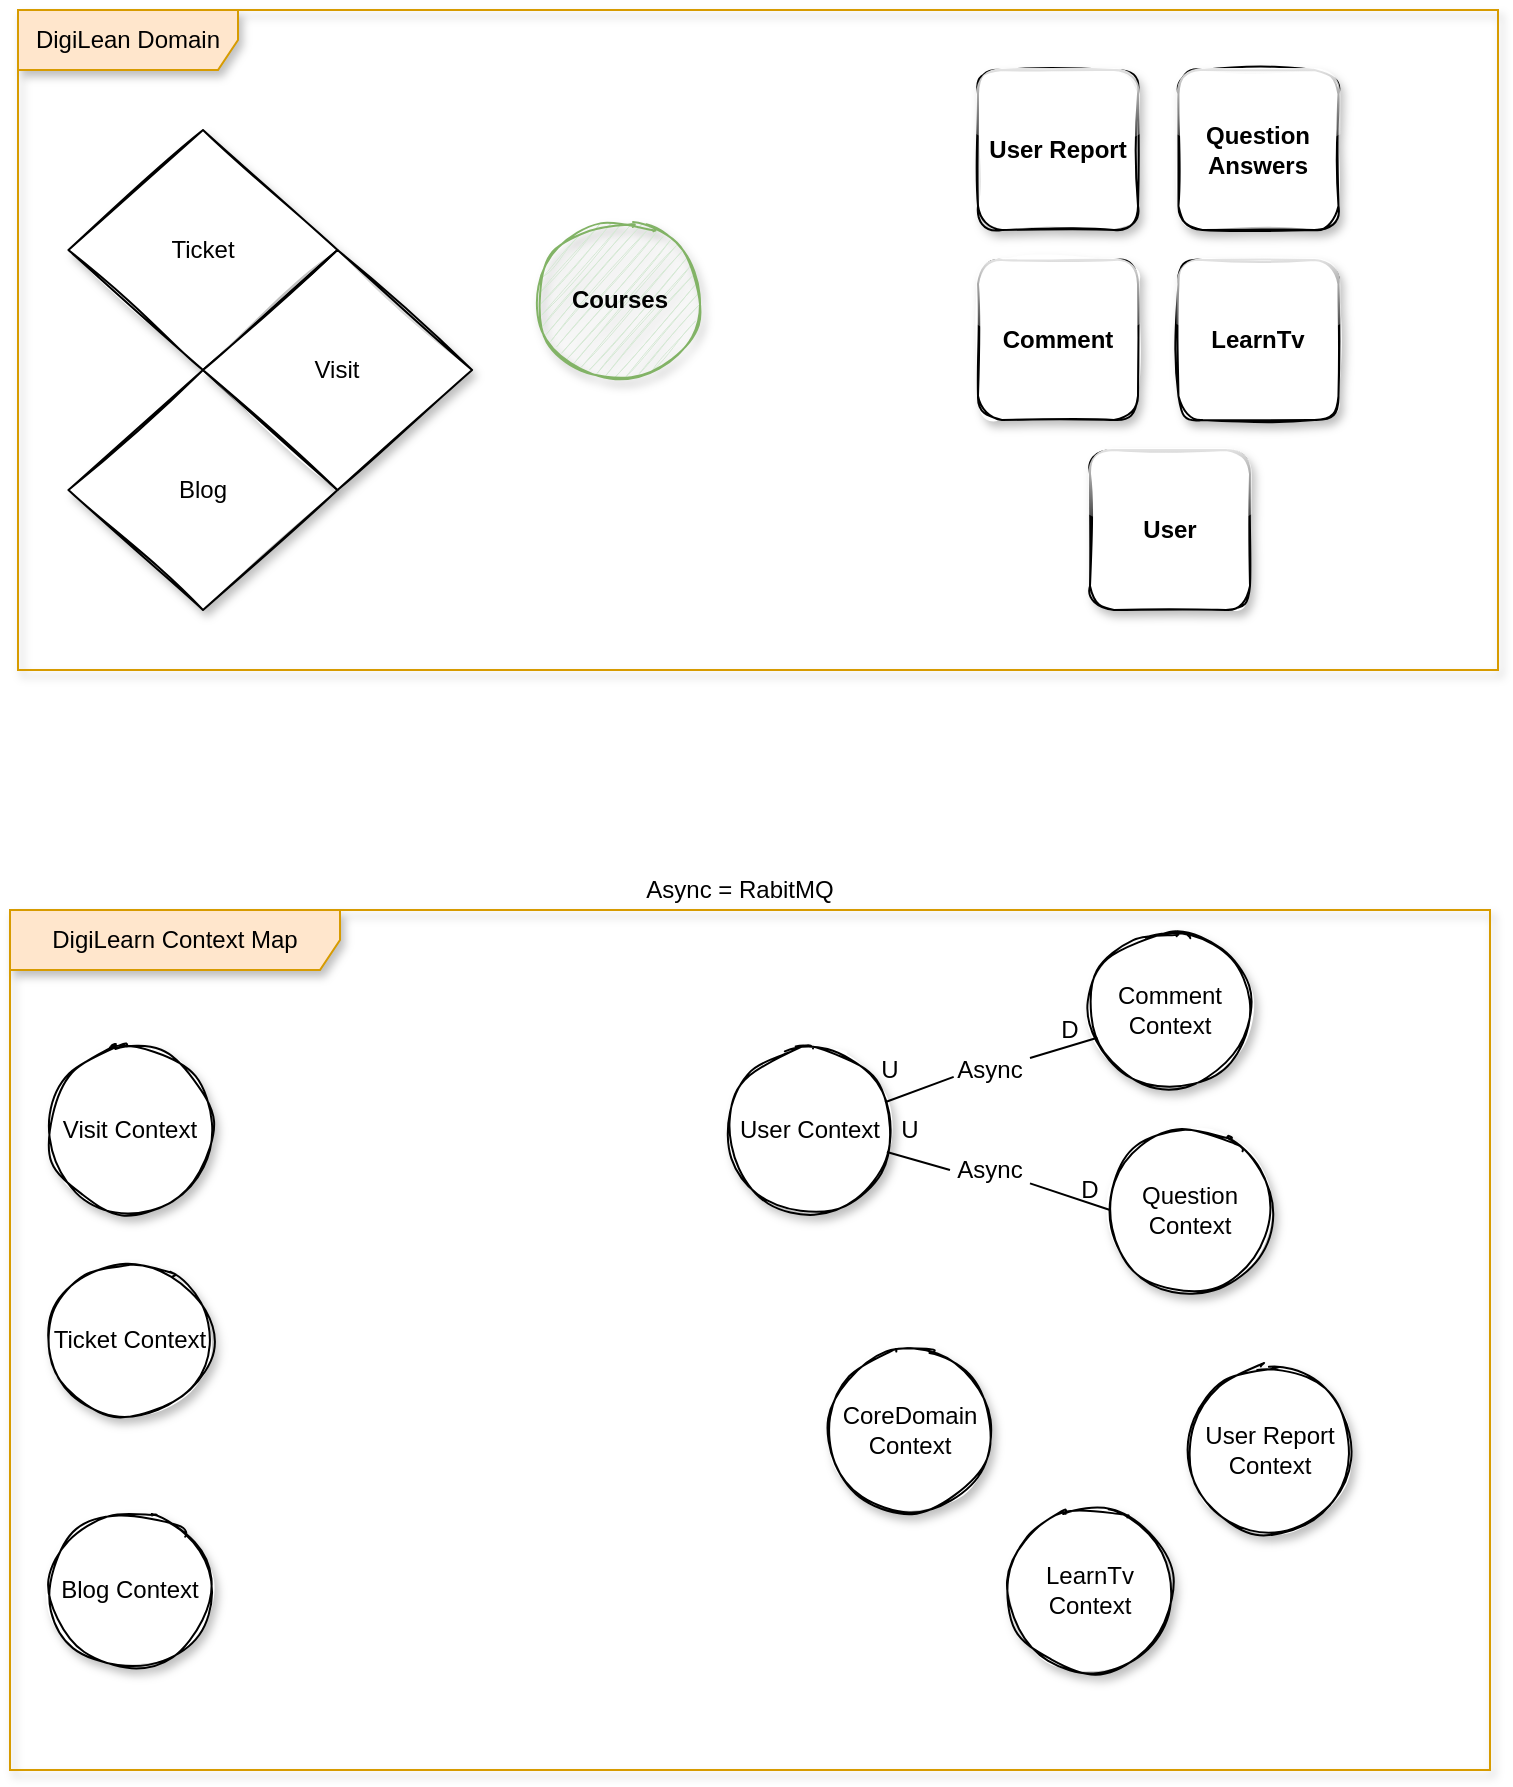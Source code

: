 <mxfile version="13.9.9" type="device"><diagram id="sI7zTcYa2VISixIvRRU8" name="Page-1"><mxGraphModel dx="1221" dy="705" grid="1" gridSize="10" guides="1" tooltips="1" connect="1" arrows="1" fold="1" page="1" pageScale="1" pageWidth="827" pageHeight="1169" math="0" shadow="0"><root><mxCell id="0"/><mxCell id="1" parent="0"/><mxCell id="PVFtndgYCKTmm1ek49O0-84" value="" style="group" vertex="1" connectable="0" parent="1"><mxGeometry x="40" y="560" width="740" height="450" as="geometry"/></mxCell><mxCell id="PVFtndgYCKTmm1ek49O0-32" value="DigiLearn Context Map" style="shape=umlFrame;whiteSpace=wrap;html=1;rounded=0;shadow=1;glass=1;sketch=0;width=165;height=30;fillColor=#ffe6cc;strokeColor=#d79b00;" vertex="1" parent="PVFtndgYCKTmm1ek49O0-84"><mxGeometry y="20" width="740" height="430" as="geometry"/></mxCell><mxCell id="PVFtndgYCKTmm1ek49O0-35" value="Question Context" style="ellipse;whiteSpace=wrap;html=1;aspect=fixed;rounded=0;shadow=1;glass=1;sketch=1;gradientColor=none;" vertex="1" parent="PVFtndgYCKTmm1ek49O0-84"><mxGeometry x="550" y="130" width="80" height="80" as="geometry"/></mxCell><mxCell id="PVFtndgYCKTmm1ek49O0-36" value="LearnTv Context" style="ellipse;whiteSpace=wrap;html=1;aspect=fixed;rounded=0;shadow=1;glass=1;sketch=1;gradientColor=none;" vertex="1" parent="PVFtndgYCKTmm1ek49O0-84"><mxGeometry x="500" y="320" width="80" height="80" as="geometry"/></mxCell><mxCell id="PVFtndgYCKTmm1ek49O0-37" value="User Report Context" style="ellipse;whiteSpace=wrap;html=1;aspect=fixed;rounded=0;shadow=1;glass=1;sketch=1;gradientColor=none;" vertex="1" parent="PVFtndgYCKTmm1ek49O0-84"><mxGeometry x="590" y="250" width="80" height="80" as="geometry"/></mxCell><mxCell id="PVFtndgYCKTmm1ek49O0-39" value="Blog Context" style="ellipse;whiteSpace=wrap;html=1;aspect=fixed;rounded=0;shadow=1;glass=1;sketch=1;gradientColor=none;" vertex="1" parent="PVFtndgYCKTmm1ek49O0-84"><mxGeometry x="20" y="320" width="80" height="80" as="geometry"/></mxCell><mxCell id="PVFtndgYCKTmm1ek49O0-40" value="Visit Context" style="ellipse;whiteSpace=wrap;html=1;aspect=fixed;rounded=0;shadow=1;glass=1;sketch=1;gradientColor=none;" vertex="1" parent="PVFtndgYCKTmm1ek49O0-84"><mxGeometry x="20" y="90" width="80" height="80" as="geometry"/></mxCell><mxCell id="PVFtndgYCKTmm1ek49O0-41" value="Ticket Context" style="ellipse;whiteSpace=wrap;html=1;aspect=fixed;rounded=0;shadow=1;glass=1;sketch=1;gradientColor=none;" vertex="1" parent="PVFtndgYCKTmm1ek49O0-84"><mxGeometry x="20" y="195" width="80" height="80" as="geometry"/></mxCell><mxCell id="PVFtndgYCKTmm1ek49O0-70" value="User Context" style="ellipse;whiteSpace=wrap;html=1;aspect=fixed;rounded=0;shadow=1;glass=1;sketch=1;gradientColor=none;" vertex="1" parent="PVFtndgYCKTmm1ek49O0-84"><mxGeometry x="360" y="90" width="80" height="80" as="geometry"/></mxCell><mxCell id="PVFtndgYCKTmm1ek49O0-34" value="CoreDomain Context" style="ellipse;whiteSpace=wrap;html=1;aspect=fixed;rounded=0;shadow=1;glass=1;sketch=1;gradientColor=none;" vertex="1" parent="PVFtndgYCKTmm1ek49O0-84"><mxGeometry x="410" y="240" width="80" height="80" as="geometry"/></mxCell><mxCell id="PVFtndgYCKTmm1ek49O0-38" value="Comment Context" style="ellipse;whiteSpace=wrap;html=1;aspect=fixed;rounded=0;shadow=1;glass=1;sketch=1;gradientColor=none;" vertex="1" parent="PVFtndgYCKTmm1ek49O0-84"><mxGeometry x="540" y="30" width="80" height="80" as="geometry"/></mxCell><mxCell id="PVFtndgYCKTmm1ek49O0-71" value="" style="endArrow=none;html=1;entryX=0.046;entryY=0.673;entryDx=0;entryDy=0;entryPerimeter=0;" edge="1" parent="PVFtndgYCKTmm1ek49O0-84" source="PVFtndgYCKTmm1ek49O0-75" target="PVFtndgYCKTmm1ek49O0-38"><mxGeometry width="50" height="50" relative="1" as="geometry"><mxPoint x="460" y="120" as="sourcePoint"/><mxPoint x="510" y="70" as="targetPoint"/></mxGeometry></mxCell><mxCell id="PVFtndgYCKTmm1ek49O0-72" value="" style="endArrow=none;html=1;entryX=0;entryY=0.5;entryDx=0;entryDy=0;" edge="1" parent="PVFtndgYCKTmm1ek49O0-84" source="PVFtndgYCKTmm1ek49O0-81" target="PVFtndgYCKTmm1ek49O0-35"><mxGeometry width="50" height="50" relative="1" as="geometry"><mxPoint x="424.42" y="194.997" as="sourcePoint"/><mxPoint x="530.0" y="161.02" as="targetPoint"/></mxGeometry></mxCell><mxCell id="PVFtndgYCKTmm1ek49O0-73" value="U" style="text;html=1;strokeColor=none;fillColor=none;align=center;verticalAlign=middle;whiteSpace=wrap;rounded=0;shadow=1;glass=1;sketch=1;" vertex="1" parent="PVFtndgYCKTmm1ek49O0-84"><mxGeometry x="420" y="90" width="40" height="20" as="geometry"/></mxCell><mxCell id="PVFtndgYCKTmm1ek49O0-74" value="D" style="text;html=1;strokeColor=none;fillColor=none;align=center;verticalAlign=middle;whiteSpace=wrap;rounded=0;shadow=1;glass=1;sketch=1;" vertex="1" parent="PVFtndgYCKTmm1ek49O0-84"><mxGeometry x="510" y="70" width="40" height="20" as="geometry"/></mxCell><mxCell id="PVFtndgYCKTmm1ek49O0-76" style="edgeStyle=orthogonalEdgeStyle;rounded=0;orthogonalLoop=1;jettySize=auto;html=1;exitX=0.5;exitY=1;exitDx=0;exitDy=0;" edge="1" parent="PVFtndgYCKTmm1ek49O0-84" source="PVFtndgYCKTmm1ek49O0-75" target="PVFtndgYCKTmm1ek49O0-75"><mxGeometry relative="1" as="geometry"/></mxCell><mxCell id="PVFtndgYCKTmm1ek49O0-75" value="Async" style="text;html=1;strokeColor=none;fillColor=none;align=center;verticalAlign=middle;whiteSpace=wrap;rounded=0;shadow=1;glass=1;sketch=1;" vertex="1" parent="PVFtndgYCKTmm1ek49O0-84"><mxGeometry x="470" y="90" width="40" height="20" as="geometry"/></mxCell><mxCell id="PVFtndgYCKTmm1ek49O0-77" value="" style="endArrow=none;html=1;entryX=0.046;entryY=0.673;entryDx=0;entryDy=0;entryPerimeter=0;" edge="1" parent="PVFtndgYCKTmm1ek49O0-84" source="PVFtndgYCKTmm1ek49O0-70" target="PVFtndgYCKTmm1ek49O0-75"><mxGeometry width="50" height="50" relative="1" as="geometry"><mxPoint x="438.1" y="117.817" as="sourcePoint"/><mxPoint x="543.68" y="83.84" as="targetPoint"/></mxGeometry></mxCell><mxCell id="PVFtndgYCKTmm1ek49O0-78" value="U" style="text;html=1;strokeColor=none;fillColor=none;align=center;verticalAlign=middle;whiteSpace=wrap;rounded=0;shadow=1;glass=1;sketch=1;" vertex="1" parent="PVFtndgYCKTmm1ek49O0-84"><mxGeometry x="430" y="120" width="40" height="20" as="geometry"/></mxCell><mxCell id="PVFtndgYCKTmm1ek49O0-79" value="D" style="text;html=1;strokeColor=none;fillColor=none;align=center;verticalAlign=middle;whiteSpace=wrap;rounded=0;shadow=1;glass=1;sketch=1;" vertex="1" parent="PVFtndgYCKTmm1ek49O0-84"><mxGeometry x="520" y="150" width="40" height="20" as="geometry"/></mxCell><mxCell id="PVFtndgYCKTmm1ek49O0-81" value="Async" style="text;html=1;strokeColor=none;fillColor=none;align=center;verticalAlign=middle;whiteSpace=wrap;rounded=0;shadow=1;glass=1;sketch=1;" vertex="1" parent="PVFtndgYCKTmm1ek49O0-84"><mxGeometry x="470" y="140" width="40" height="20" as="geometry"/></mxCell><mxCell id="PVFtndgYCKTmm1ek49O0-82" value="" style="endArrow=none;html=1;entryX=0;entryY=0.5;entryDx=0;entryDy=0;" edge="1" parent="PVFtndgYCKTmm1ek49O0-84" source="PVFtndgYCKTmm1ek49O0-70" target="PVFtndgYCKTmm1ek49O0-81"><mxGeometry width="50" height="50" relative="1" as="geometry"><mxPoint x="438.649" y="140.307" as="sourcePoint"/><mxPoint x="550" y="170" as="targetPoint"/></mxGeometry></mxCell><mxCell id="PVFtndgYCKTmm1ek49O0-83" value="Async = RabitMQ" style="text;html=1;strokeColor=none;fillColor=none;align=center;verticalAlign=middle;whiteSpace=wrap;rounded=0;shadow=1;glass=1;sketch=1;" vertex="1" parent="PVFtndgYCKTmm1ek49O0-84"><mxGeometry x="300" width="130" height="20" as="geometry"/></mxCell><mxCell id="PVFtndgYCKTmm1ek49O0-86" value="" style="group" vertex="1" connectable="0" parent="1"><mxGeometry x="44" y="130" width="740" height="330" as="geometry"/></mxCell><mxCell id="PVFtndgYCKTmm1ek49O0-69" value="&lt;b&gt;User&lt;/b&gt;" style="whiteSpace=wrap;html=1;aspect=fixed;shadow=1;sketch=1;rounded=1;glass=1;" vertex="1" parent="PVFtndgYCKTmm1ek49O0-86"><mxGeometry x="536.004" y="220" width="80" height="80" as="geometry"/></mxCell><mxCell id="PVFtndgYCKTmm1ek49O0-11" value="DigiLean Domain" style="shape=umlFrame;whiteSpace=wrap;html=1;width=110;height=30;fillColor=#ffe6cc;strokeColor=#d79b00;shadow=1;sketch=0;" vertex="1" parent="PVFtndgYCKTmm1ek49O0-86"><mxGeometry width="740" height="330" as="geometry"/></mxCell><mxCell id="PVFtndgYCKTmm1ek49O0-12" value="&lt;b&gt;Courses&lt;/b&gt;" style="ellipse;whiteSpace=wrap;html=1;aspect=fixed;fillColor=#d5e8d4;strokeColor=#82b366;shadow=1;sketch=1;" vertex="1" parent="PVFtndgYCKTmm1ek49O0-86"><mxGeometry x="260.682" y="105" width="80" height="80" as="geometry"/></mxCell><mxCell id="PVFtndgYCKTmm1ek49O0-13" value="Ticket" style="rhombus;whiteSpace=wrap;html=1;shadow=1;sketch=1;" vertex="1" parent="PVFtndgYCKTmm1ek49O0-86"><mxGeometry x="25.227" y="60" width="134.545" height="120" as="geometry"/></mxCell><mxCell id="PVFtndgYCKTmm1ek49O0-14" value="Blog" style="rhombus;whiteSpace=wrap;html=1;shadow=1;sketch=1;rounded=0;" vertex="1" parent="PVFtndgYCKTmm1ek49O0-86"><mxGeometry x="25.227" y="180" width="134.545" height="120" as="geometry"/></mxCell><mxCell id="PVFtndgYCKTmm1ek49O0-15" value="&lt;b&gt;Question Answers&lt;/b&gt;" style="whiteSpace=wrap;html=1;aspect=fixed;shadow=1;sketch=1;rounded=1;glass=1;" vertex="1" parent="PVFtndgYCKTmm1ek49O0-86"><mxGeometry x="580.227" y="30" width="80" height="80" as="geometry"/></mxCell><mxCell id="PVFtndgYCKTmm1ek49O0-16" value="&lt;b&gt;LearnTv&lt;/b&gt;" style="whiteSpace=wrap;html=1;aspect=fixed;shadow=1;sketch=1;glass=1;rounded=1;" vertex="1" parent="PVFtndgYCKTmm1ek49O0-86"><mxGeometry x="580.227" y="125" width="80" height="80" as="geometry"/></mxCell><mxCell id="PVFtndgYCKTmm1ek49O0-17" value="&lt;b&gt;Comment&lt;/b&gt;" style="whiteSpace=wrap;html=1;aspect=fixed;shadow=1;sketch=1;rounded=1;glass=1;" vertex="1" parent="PVFtndgYCKTmm1ek49O0-86"><mxGeometry x="480.004" y="125" width="80" height="80" as="geometry"/></mxCell><mxCell id="PVFtndgYCKTmm1ek49O0-18" value="Visit" style="rhombus;whiteSpace=wrap;html=1;shadow=1;sketch=1;" vertex="1" parent="PVFtndgYCKTmm1ek49O0-86"><mxGeometry x="92.5" y="120" width="134.545" height="120" as="geometry"/></mxCell><mxCell id="PVFtndgYCKTmm1ek49O0-19" value="&lt;b&gt;User Report&lt;/b&gt;" style="whiteSpace=wrap;html=1;aspect=fixed;shadow=1;sketch=1;glass=1;rounded=1;" vertex="1" parent="PVFtndgYCKTmm1ek49O0-86"><mxGeometry x="480.004" y="30" width="80" height="80" as="geometry"/></mxCell></root></mxGraphModel></diagram></mxfile>